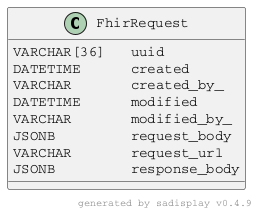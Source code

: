 @startuml

skinparam defaultFontName Courier

Class FhirRequest {
    VARCHAR[36] ★ uuid         
    DATETIME    ⚪ created      
    VARCHAR     ⚪ created_by_  
    DATETIME    ⚪ modified     
    VARCHAR     ⚪ modified_by_ 
    JSONB       ⚪ request_body 
    VARCHAR     ⚪ request_url  
    JSONB       ⚪ response_body
}

right footer generated by sadisplay v0.4.9

@enduml
